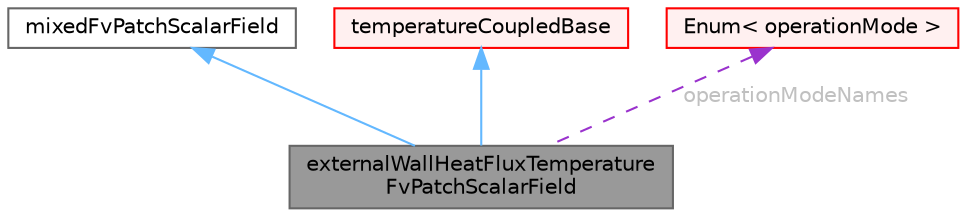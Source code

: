 digraph "externalWallHeatFluxTemperatureFvPatchScalarField"
{
 // LATEX_PDF_SIZE
  bgcolor="transparent";
  edge [fontname=Helvetica,fontsize=10,labelfontname=Helvetica,labelfontsize=10];
  node [fontname=Helvetica,fontsize=10,shape=box,height=0.2,width=0.4];
  Node1 [id="Node000001",label="externalWallHeatFluxTemperature\lFvPatchScalarField",height=0.2,width=0.4,color="gray40", fillcolor="grey60", style="filled", fontcolor="black",tooltip="This boundary condition applies a heat flux condition to temperature on an external wall in one of th..."];
  Node2 -> Node1 [id="edge1_Node000001_Node000002",dir="back",color="steelblue1",style="solid",tooltip=" "];
  Node2 [id="Node000002",label="mixedFvPatchScalarField",height=0.2,width=0.4,color="gray40", fillcolor="white", style="filled",tooltip=" "];
  Node3 -> Node1 [id="edge2_Node000001_Node000003",dir="back",color="steelblue1",style="solid",tooltip=" "];
  Node3 [id="Node000003",label="temperatureCoupledBase",height=0.2,width=0.4,color="red", fillcolor="#FFF0F0", style="filled",URL="$classFoam_1_1temperatureCoupledBase.html",tooltip="Common functions used in temperature coupled boundaries."];
  Node12 -> Node1 [id="edge3_Node000001_Node000012",dir="back",color="darkorchid3",style="dashed",tooltip=" ",label=" operationModeNames",fontcolor="grey" ];
  Node12 [id="Node000012",label="Enum\< operationMode \>",height=0.2,width=0.4,color="red", fillcolor="#FFF0F0", style="filled",URL="$classFoam_1_1Enum.html",tooltip=" "];
}
